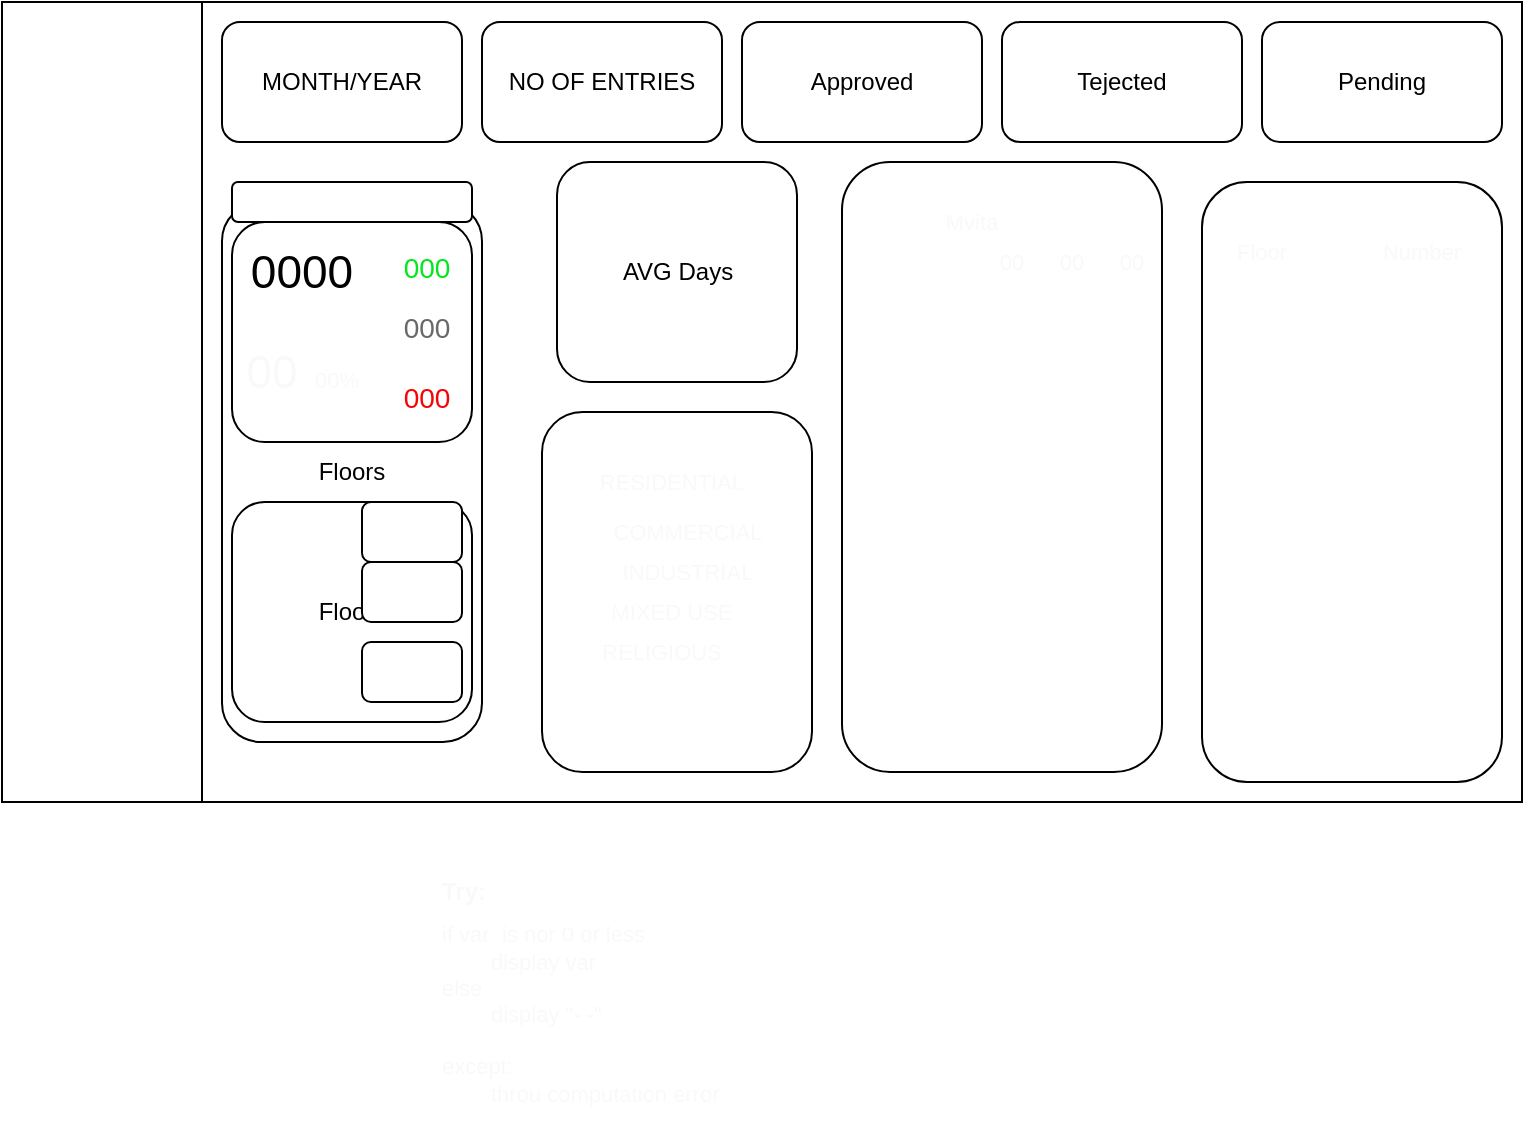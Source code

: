 <mxfile>
    <diagram id="cxfhxZ19CdfiKjtYn2Jq" name="Page-1">
        <mxGraphModel dx="935" dy="505" grid="1" gridSize="10" guides="1" tooltips="1" connect="1" arrows="1" fold="1" page="1" pageScale="1" pageWidth="850" pageHeight="1100" math="0" shadow="0">
            <root>
                <mxCell id="0"/>
                <mxCell id="1" parent="0"/>
                <mxCell id="2" value="" style="rounded=0;whiteSpace=wrap;html=1;" parent="1" vertex="1">
                    <mxGeometry x="40" y="160" width="760" height="400" as="geometry"/>
                </mxCell>
                <mxCell id="3" value="" style="rounded=0;whiteSpace=wrap;html=1;" parent="1" vertex="1">
                    <mxGeometry x="40" y="160" width="100" height="400" as="geometry"/>
                </mxCell>
                <mxCell id="4" value="MONTH/YEAR" style="rounded=1;whiteSpace=wrap;html=1;" parent="1" vertex="1">
                    <mxGeometry x="150" y="170" width="120" height="60" as="geometry"/>
                </mxCell>
                <mxCell id="5" value="NO OF ENTRIES" style="rounded=1;whiteSpace=wrap;html=1;" parent="1" vertex="1">
                    <mxGeometry x="280" y="170" width="120" height="60" as="geometry"/>
                </mxCell>
                <mxCell id="6" value="" style="rounded=1;whiteSpace=wrap;html=1;" vertex="1" parent="1">
                    <mxGeometry x="640" y="250" width="150" height="300" as="geometry"/>
                </mxCell>
                <mxCell id="7" value="Approved" style="rounded=1;whiteSpace=wrap;html=1;" vertex="1" parent="1">
                    <mxGeometry x="410" y="170" width="120" height="60" as="geometry"/>
                </mxCell>
                <mxCell id="8" value="Tejected&lt;span style=&quot;color: rgba(0, 0, 0, 0); font-family: monospace; font-size: 0px; text-align: start;&quot;&gt;%3CmxGraphModel%3E%3Croot%3E%3CmxCell%20id%3D%220%22%2F%3E%3CmxCell%20id%3D%221%22%20parent%3D%220%22%2F%3E%3CmxCell%20id%3D%222%22%20value%3D%22NO%20OF%20ENTRIES%22%20style%3D%22rounded%3D1%3BwhiteSpace%3Dwrap%3Bhtml%3D1%3B%22%20vertex%3D%221%22%20parent%3D%221%22%3E%3CmxGeometry%20x%3D%22280%22%20y%3D%22170%22%20width%3D%22120%22%20height%3D%2260%22%20as%3D%22geometry%22%2F%3E%3C%2FmxCell%3E%3C%2Froot%3E%3C%2FmxGraphModel%3E&lt;/span&gt;" style="rounded=1;whiteSpace=wrap;html=1;" vertex="1" parent="1">
                    <mxGeometry x="540" y="170" width="120" height="60" as="geometry"/>
                </mxCell>
                <mxCell id="9" value="Pending" style="rounded=1;whiteSpace=wrap;html=1;" vertex="1" parent="1">
                    <mxGeometry x="670" y="170" width="120" height="60" as="geometry"/>
                </mxCell>
                <mxCell id="10" value="Floors" style="rounded=1;whiteSpace=wrap;html=1;" vertex="1" parent="1">
                    <mxGeometry x="150" y="260" width="130" height="270" as="geometry"/>
                </mxCell>
                <mxCell id="11" value="" style="rounded=1;whiteSpace=wrap;html=1;" vertex="1" parent="1">
                    <mxGeometry x="155" y="270" width="120" height="110" as="geometry"/>
                </mxCell>
                <mxCell id="12" value="Floors" style="rounded=1;whiteSpace=wrap;html=1;" vertex="1" parent="1">
                    <mxGeometry x="155" y="410" width="120" height="110" as="geometry"/>
                </mxCell>
                <mxCell id="13" value="" style="rounded=1;whiteSpace=wrap;html=1;" vertex="1" parent="1">
                    <mxGeometry x="155" y="250" width="120" height="20" as="geometry"/>
                </mxCell>
                <mxCell id="17" value="" style="rounded=1;whiteSpace=wrap;html=1;" vertex="1" parent="1">
                    <mxGeometry x="220" y="410" width="50" height="30" as="geometry"/>
                </mxCell>
                <mxCell id="18" value="" style="rounded=1;whiteSpace=wrap;html=1;" vertex="1" parent="1">
                    <mxGeometry x="220" y="440" width="50" height="30" as="geometry"/>
                </mxCell>
                <mxCell id="19" value="" style="rounded=1;whiteSpace=wrap;html=1;" vertex="1" parent="1">
                    <mxGeometry x="220" y="480" width="50" height="30" as="geometry"/>
                </mxCell>
                <mxCell id="20" value="" style="rounded=1;whiteSpace=wrap;html=1;" vertex="1" parent="1">
                    <mxGeometry x="460" y="240" width="160" height="305" as="geometry"/>
                </mxCell>
                <mxCell id="21" value="" style="rounded=1;whiteSpace=wrap;html=1;" vertex="1" parent="1">
                    <mxGeometry x="310" y="365" width="135" height="180" as="geometry"/>
                </mxCell>
                <mxCell id="22" value="AVG Days" style="rounded=1;whiteSpace=wrap;html=1;" vertex="1" parent="1">
                    <mxGeometry x="317.5" y="240" width="120" height="110" as="geometry"/>
                </mxCell>
                <mxCell id="23" value="&lt;font style=&quot;font-size: 23px;&quot;&gt;0000&lt;/font&gt;" style="text;html=1;strokeColor=none;fillColor=none;align=center;verticalAlign=middle;whiteSpace=wrap;rounded=0;" vertex="1" parent="1">
                    <mxGeometry x="160" y="280" width="60" height="30" as="geometry"/>
                </mxCell>
                <mxCell id="24" value="&lt;font color=&quot;#05e61f&quot; style=&quot;font-size: 14px;&quot;&gt;000&lt;/font&gt;" style="text;html=1;strokeColor=none;fillColor=none;align=center;verticalAlign=middle;whiteSpace=wrap;rounded=0;fontSize=23;" vertex="1" parent="1">
                    <mxGeometry x="235" y="280" width="35" height="20" as="geometry"/>
                </mxCell>
                <mxCell id="25" value="&lt;span style=&quot;color: rgb(104, 106, 104); font-size: 14px;&quot;&gt;000&lt;/span&gt;" style="text;html=1;strokeColor=none;fillColor=none;align=center;verticalAlign=middle;whiteSpace=wrap;rounded=0;fontSize=23;" vertex="1" parent="1">
                    <mxGeometry x="235" y="310" width="35" height="20" as="geometry"/>
                </mxCell>
                <mxCell id="26" value="&lt;span style=&quot;font-size: 14px;&quot;&gt;&lt;font color=&quot;#f50505&quot;&gt;000&lt;/font&gt;&lt;/span&gt;" style="text;html=1;strokeColor=none;fillColor=none;align=center;verticalAlign=middle;whiteSpace=wrap;rounded=0;fontSize=23;" vertex="1" parent="1">
                    <mxGeometry x="235" y="345" width="35" height="20" as="geometry"/>
                </mxCell>
                <mxCell id="27" value="&lt;font color=&quot;#faf9f9&quot; style=&quot;font-size: 23px;&quot;&gt;00&lt;/font&gt;" style="text;html=1;strokeColor=none;fillColor=none;align=center;verticalAlign=middle;whiteSpace=wrap;rounded=0;fontSize=23;" vertex="1" parent="1">
                    <mxGeometry x="160" y="330" width="30" height="30" as="geometry"/>
                </mxCell>
                <mxCell id="28" value="&lt;font color=&quot;#faf9f9&quot; style=&quot;font-size: 11px;&quot;&gt;00%&lt;/font&gt;" style="text;html=1;strokeColor=none;fillColor=none;align=center;verticalAlign=middle;whiteSpace=wrap;rounded=0;fontSize=23;" vertex="1" parent="1">
                    <mxGeometry x="190" y="335" width="35" height="20" as="geometry"/>
                </mxCell>
                <mxCell id="29" value="RESIDENTIAL" style="text;html=1;strokeColor=none;fillColor=none;align=center;verticalAlign=middle;whiteSpace=wrap;rounded=0;fontSize=11;fontColor=#faf9f9;" vertex="1" parent="1">
                    <mxGeometry x="320" y="385" width="110" height="30" as="geometry"/>
                </mxCell>
                <mxCell id="30" value="COMMERCIAL" style="text;html=1;strokeColor=none;fillColor=none;align=center;verticalAlign=middle;whiteSpace=wrap;rounded=0;fontSize=11;fontColor=#faf9f9;" vertex="1" parent="1">
                    <mxGeometry x="327.5" y="410" width="110" height="30" as="geometry"/>
                </mxCell>
                <mxCell id="31" value="INDUSTRIAL" style="text;html=1;strokeColor=none;fillColor=none;align=center;verticalAlign=middle;whiteSpace=wrap;rounded=0;fontSize=11;fontColor=#faf9f9;" vertex="1" parent="1">
                    <mxGeometry x="327.5" y="430" width="110" height="30" as="geometry"/>
                </mxCell>
                <mxCell id="32" value="MIXED USE" style="text;html=1;strokeColor=none;fillColor=none;align=center;verticalAlign=middle;whiteSpace=wrap;rounded=0;fontSize=11;fontColor=#faf9f9;" vertex="1" parent="1">
                    <mxGeometry x="320" y="450" width="110" height="30" as="geometry"/>
                </mxCell>
                <mxCell id="33" value="RELIGIOUS" style="text;html=1;strokeColor=none;fillColor=none;align=center;verticalAlign=middle;whiteSpace=wrap;rounded=0;fontSize=11;fontColor=#faf9f9;" vertex="1" parent="1">
                    <mxGeometry x="315" y="470" width="110" height="30" as="geometry"/>
                </mxCell>
                <mxCell id="34" value="Mvita" style="text;html=1;strokeColor=none;fillColor=none;align=center;verticalAlign=middle;whiteSpace=wrap;rounded=0;fontSize=11;fontColor=#faf9f9;" vertex="1" parent="1">
                    <mxGeometry x="470" y="260" width="110" height="20" as="geometry"/>
                </mxCell>
                <mxCell id="35" value="00" style="text;html=1;strokeColor=none;fillColor=none;align=center;verticalAlign=middle;whiteSpace=wrap;rounded=0;fontSize=11;fontColor=#faf9f9;" vertex="1" parent="1">
                    <mxGeometry x="530" y="280" width="30" height="20" as="geometry"/>
                </mxCell>
                <mxCell id="36" value="00" style="text;html=1;strokeColor=none;fillColor=none;align=center;verticalAlign=middle;whiteSpace=wrap;rounded=0;fontSize=11;fontColor=#faf9f9;" vertex="1" parent="1">
                    <mxGeometry x="560" y="280" width="30" height="20" as="geometry"/>
                </mxCell>
                <mxCell id="37" value="00" style="text;html=1;strokeColor=none;fillColor=none;align=center;verticalAlign=middle;whiteSpace=wrap;rounded=0;fontSize=11;fontColor=#faf9f9;" vertex="1" parent="1">
                    <mxGeometry x="590" y="280" width="30" height="20" as="geometry"/>
                </mxCell>
                <mxCell id="38" value="Floor" style="text;html=1;strokeColor=none;fillColor=none;align=center;verticalAlign=middle;whiteSpace=wrap;rounded=0;fontSize=11;fontColor=#faf9f9;" vertex="1" parent="1">
                    <mxGeometry x="640" y="270" width="60" height="30" as="geometry"/>
                </mxCell>
                <mxCell id="39" value="Number" style="text;html=1;strokeColor=none;fillColor=none;align=center;verticalAlign=middle;whiteSpace=wrap;rounded=0;fontSize=11;fontColor=#faf9f9;" vertex="1" parent="1">
                    <mxGeometry x="720" y="270" width="60" height="30" as="geometry"/>
                </mxCell>
                <mxCell id="40" value="&lt;h1 style=&quot;font-size: 12px;&quot;&gt;Try:&lt;/h1&gt;&lt;div&gt;if var&amp;nbsp; is nor 0 or less&lt;/div&gt;&lt;div&gt;&lt;span style=&quot;white-space: pre;&quot;&gt;&#9;&lt;/span&gt;display var&lt;br&gt;&lt;/div&gt;&lt;div&gt;else&lt;/div&gt;&lt;div&gt;&lt;span style=&quot;white-space: pre;&quot;&gt;&#9;&lt;/span&gt;display &quot;- -&quot;&lt;br&gt;&lt;/div&gt;&lt;div&gt;&lt;br&gt;&lt;/div&gt;&lt;div&gt;except:&lt;/div&gt;&lt;div&gt;&lt;span style=&quot;white-space: pre;&quot;&gt;&#9;&lt;/span&gt;throu computation error&lt;br&gt;&lt;/div&gt;" style="text;html=1;strokeColor=none;fillColor=none;spacing=5;spacingTop=-20;whiteSpace=wrap;overflow=hidden;rounded=0;fontSize=11;fontColor=#faf9f9;" vertex="1" parent="1">
                    <mxGeometry x="255" y="600" width="190" height="120" as="geometry"/>
                </mxCell>
            </root>
        </mxGraphModel>
    </diagram>
</mxfile>